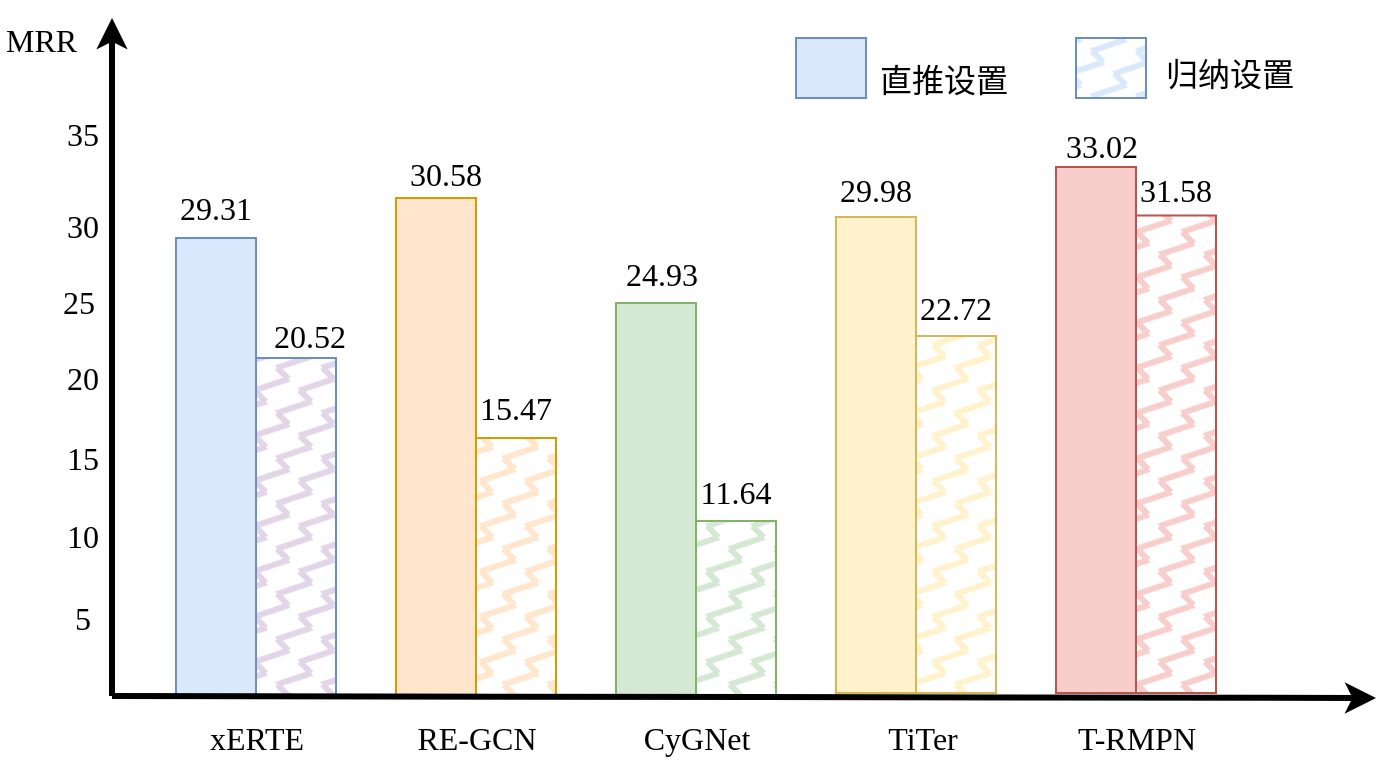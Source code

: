 <mxfile version="26.2.13">
  <diagram id="07fea595-8f29-1299-0266-81d95cde20df" name="Page-1">
    <mxGraphModel dx="-755" dy="170" grid="1" gridSize="10" guides="0" tooltips="1" connect="1" arrows="1" fold="1" page="1" pageScale="1" pageWidth="1169" pageHeight="827" background="none" math="0" shadow="0">
      <root>
        <mxCell id="0" />
        <mxCell id="1" parent="0" />
        <mxCell id="723" value="" style="whiteSpace=wrap;fillColor=#dae8fc;gradientDirection=east;strokeColor=#6c8ebf;html=1;fontFamily=Times New Roman;fontSize=16;" parent="1" vertex="1">
          <mxGeometry x="2470" y="1370" width="40" height="228.75" as="geometry" />
        </mxCell>
        <mxCell id="724" value="" style="whiteSpace=wrap;fillColor=#E1D5E7;gradientDirection=east;strokeColor=#6c8ebf;html=1;shadow=0;fillStyle=zigzag-line;textShadow=0;fontFamily=Times New Roman;fontSize=16;" parent="1" vertex="1">
          <mxGeometry x="2510" y="1430" width="40" height="168.75" as="geometry" />
        </mxCell>
        <mxCell id="727" value="" style="edgeStyle=none;html=1;fontColor=#000000;strokeWidth=3;strokeColor=#000000;fontFamily=Times New Roman;fontSize=16;" parent="1" edge="1">
          <mxGeometry width="100" height="100" relative="1" as="geometry">
            <mxPoint x="2438" y="1599" as="sourcePoint" />
            <mxPoint x="2438" y="1260" as="targetPoint" />
          </mxGeometry>
        </mxCell>
        <mxCell id="728" value="" style="whiteSpace=wrap;fillColor=#ffe6cc;gradientDirection=east;strokeColor=#d79b00;html=1;fillStyle=zigzag-line;fontFamily=Times New Roman;fontSize=16;" parent="1" vertex="1">
          <mxGeometry x="2620" y="1470" width="40" height="128.5" as="geometry" />
        </mxCell>
        <mxCell id="729" value="" style="whiteSpace=wrap;fillColor=#d5e8d4;gradientDirection=east;strokeColor=#82b366;html=1;fillStyle=zigzag-line;fontFamily=Times New Roman;fontSize=16;" parent="1" vertex="1">
          <mxGeometry x="2730" y="1511.5" width="40" height="87" as="geometry" />
        </mxCell>
        <mxCell id="730" value="" style="whiteSpace=wrap;fillColor=#f8cecc;gradientDirection=east;strokeColor=#b85450;html=1;fillStyle=zigzag-line;fontFamily=Times New Roman;fontSize=16;" parent="1" vertex="1">
          <mxGeometry x="2950" y="1358.75" width="40" height="238.75" as="geometry" />
        </mxCell>
        <mxCell id="731" value="" style="whiteSpace=wrap;fillColor=#fff2cc;gradientDirection=east;strokeColor=#d6b656;html=1;fillStyle=zigzag-line;fontFamily=Times New Roman;fontSize=16;" parent="1" vertex="1">
          <mxGeometry x="2840" y="1419" width="40" height="178.5" as="geometry" />
        </mxCell>
        <mxCell id="732" value="" style="whiteSpace=wrap;fillColor=#ffe6cc;gradientDirection=east;strokeColor=#d79b00;html=1;fontFamily=Times New Roman;fontSize=16;" parent="1" vertex="1">
          <mxGeometry x="2580" y="1350" width="40" height="248.75" as="geometry" />
        </mxCell>
        <mxCell id="733" value="" style="whiteSpace=wrap;fillColor=#d5e8d4;gradientDirection=east;strokeColor=#82b366;html=1;fontFamily=Times New Roman;fontSize=16;" parent="1" vertex="1">
          <mxGeometry x="2690" y="1402.5" width="40" height="196" as="geometry" />
        </mxCell>
        <mxCell id="734" value="" style="edgeStyle=none;html=1;fontColor=#000000;strokeWidth=3;strokeColor=#000000;fontFamily=Times New Roman;fontSize=16;" parent="1" edge="1">
          <mxGeometry width="100" height="100" relative="1" as="geometry">
            <mxPoint x="2438" y="1599" as="sourcePoint" />
            <mxPoint x="3070" y="1600" as="targetPoint" />
          </mxGeometry>
        </mxCell>
        <mxCell id="740" value="" style="whiteSpace=wrap;fillColor=#dae8fc;gradientDirection=east;strokeColor=#6c8ebf;html=1;fillStyle=zigzag-line;" parent="1" vertex="1">
          <mxGeometry x="2920.0" y="1270" width="35.0" height="30.0" as="geometry" />
        </mxCell>
        <mxCell id="741" value="" style="whiteSpace=wrap;fillColor=#dae8fc;gradientDirection=east;strokeColor=#6c8ebf;html=1;" parent="1" vertex="1">
          <mxGeometry x="2780" y="1270" width="35.0" height="30.0" as="geometry" />
        </mxCell>
        <mxCell id="742" value="&lt;font style=&quot;font-size: 16px;&quot; face=&quot;宋体&quot;&gt;直推设置&lt;/font&gt;" style="text;spacingTop=-5;html=1;points=[];fontSize=15;" parent="1" vertex="1">
          <mxGeometry x="2820" y="1280" width="80" height="20" as="geometry" />
        </mxCell>
        <mxCell id="743" value="&lt;font style=&quot;font-size: 16px;&quot; face=&quot;宋体&quot;&gt;归纳设置&lt;/font&gt;" style="text;spacingTop=-5;html=1;points=[];fontSize=15;" parent="1" vertex="1">
          <mxGeometry x="2963" y="1277" width="80" height="20" as="geometry" />
        </mxCell>
        <mxCell id="745" value="&lt;font&gt;MRR&lt;/font&gt;" style="text;spacingTop=-5;html=1;fontSize=16;fontStyle=0;points=[];fontFamily=Times New Roman;" parent="1" vertex="1">
          <mxGeometry x="2382.5" y="1260" width="80" height="20" as="geometry" />
        </mxCell>
        <mxCell id="746" value="5" style="text;spacingTop=-5;align=center;verticalAlign=middle;fontStyle=0;html=1;fontSize=16;points=[];fontFamily=Times New Roman;" parent="1" vertex="1">
          <mxGeometry x="2407.5" y="1539" width="30" height="46" as="geometry" />
        </mxCell>
        <mxCell id="750" value="" style="whiteSpace=wrap;fillColor=#f8cecc;gradientDirection=east;strokeColor=#b85450;html=1;fontFamily=Times New Roman;fontSize=16;" parent="1" vertex="1">
          <mxGeometry x="2910" y="1334.5" width="40" height="263" as="geometry" />
        </mxCell>
        <mxCell id="751" value="" style="whiteSpace=wrap;fillColor=#fff2cc;gradientDirection=east;strokeColor=#d6b656;html=1;fontFamily=Times New Roman;fontSize=16;" parent="1" vertex="1">
          <mxGeometry x="2800" y="1359.5" width="40" height="238" as="geometry" />
        </mxCell>
        <mxCell id="752" value="TiTer" style="text;spacingTop=-5;align=center;verticalAlign=middle;fontStyle=0;html=1;fontSize=16;points=[];strokeColor=none;fontFamily=Times New Roman;" parent="1" vertex="1">
          <mxGeometry x="2782.5" y="1607" width="120" height="30" as="geometry" />
        </mxCell>
        <mxCell id="T79YTn8RgPP93oUFXPmc-752" value="&lt;font&gt;29.31&lt;/font&gt;" style="text;html=1;align=center;verticalAlign=middle;whiteSpace=wrap;rounded=0;fontFamily=Times New Roman;fontSize=16;fontColor=default;labelBackgroundColor=none;" vertex="1" parent="1">
          <mxGeometry x="2450" y="1340" width="80" height="30" as="geometry" />
        </mxCell>
        <mxCell id="T79YTn8RgPP93oUFXPmc-753" value="RE-GCN" style="text;spacingTop=-5;align=center;verticalAlign=middle;fontStyle=0;html=1;fontSize=16;points=[];strokeColor=none;fontFamily=Times New Roman;" vertex="1" parent="1">
          <mxGeometry x="2560" y="1607" width="120" height="30" as="geometry" />
        </mxCell>
        <mxCell id="T79YTn8RgPP93oUFXPmc-755" value="xERTE" style="text;spacingTop=-5;align=center;verticalAlign=middle;fontStyle=0;html=1;fontSize=16;points=[];strokeColor=none;fontFamily=Times New Roman;" vertex="1" parent="1">
          <mxGeometry x="2450" y="1607" width="120" height="30" as="geometry" />
        </mxCell>
        <mxCell id="T79YTn8RgPP93oUFXPmc-758" value="CyGNet" style="text;spacingTop=-5;align=center;verticalAlign=middle;fontStyle=0;html=1;fontSize=16;points=[];strokeColor=none;fontFamily=Times New Roman;" vertex="1" parent="1">
          <mxGeometry x="2670" y="1607" width="120" height="30" as="geometry" />
        </mxCell>
        <mxCell id="T79YTn8RgPP93oUFXPmc-759" value="T-RMPN" style="text;spacingTop=-5;align=center;verticalAlign=middle;fontStyle=0;html=1;fontSize=16;points=[];strokeColor=none;fontFamily=Times New Roman;" vertex="1" parent="1">
          <mxGeometry x="2890" y="1607" width="120" height="30" as="geometry" />
        </mxCell>
        <mxCell id="T79YTn8RgPP93oUFXPmc-760" value="&lt;font&gt;30.58&lt;/font&gt;" style="text;html=1;align=center;verticalAlign=middle;whiteSpace=wrap;rounded=0;fontFamily=Times New Roman;fontSize=16;fontColor=default;labelBackgroundColor=none;" vertex="1" parent="1">
          <mxGeometry x="2565" y="1323" width="80" height="30" as="geometry" />
        </mxCell>
        <mxCell id="T79YTn8RgPP93oUFXPmc-761" value="&lt;font&gt;24.93&lt;/font&gt;" style="text;html=1;align=center;verticalAlign=middle;whiteSpace=wrap;rounded=0;fontFamily=Times New Roman;fontSize=16;fontColor=default;labelBackgroundColor=none;" vertex="1" parent="1">
          <mxGeometry x="2672.5" y="1372.5" width="80" height="30" as="geometry" />
        </mxCell>
        <mxCell id="T79YTn8RgPP93oUFXPmc-762" value="&lt;font&gt;29.98&lt;/font&gt;" style="text;html=1;align=center;verticalAlign=middle;whiteSpace=wrap;rounded=0;fontFamily=Times New Roman;fontSize=16;fontColor=default;labelBackgroundColor=none;" vertex="1" parent="1">
          <mxGeometry x="2780" y="1330.5" width="80" height="30" as="geometry" />
        </mxCell>
        <mxCell id="T79YTn8RgPP93oUFXPmc-763" value="&lt;font&gt;33.02&lt;/font&gt;" style="text;html=1;align=center;verticalAlign=middle;whiteSpace=wrap;rounded=0;fontFamily=Times New Roman;fontSize=16;fontColor=default;labelBackgroundColor=none;" vertex="1" parent="1">
          <mxGeometry x="2893" y="1309" width="80" height="30" as="geometry" />
        </mxCell>
        <mxCell id="T79YTn8RgPP93oUFXPmc-764" value="&lt;font&gt;20.52&lt;/font&gt;" style="text;html=1;align=center;verticalAlign=middle;whiteSpace=wrap;rounded=0;fontFamily=Times New Roman;fontSize=16;fontColor=default;labelBackgroundColor=none;" vertex="1" parent="1">
          <mxGeometry x="2497" y="1404" width="80" height="30" as="geometry" />
        </mxCell>
        <mxCell id="T79YTn8RgPP93oUFXPmc-766" value="&lt;font&gt;15.47&lt;/font&gt;" style="text;html=1;align=center;verticalAlign=middle;whiteSpace=wrap;rounded=0;fontFamily=Times New Roman;fontSize=16;fontColor=default;labelBackgroundColor=none;" vertex="1" parent="1">
          <mxGeometry x="2600" y="1440" width="80" height="30" as="geometry" />
        </mxCell>
        <mxCell id="T79YTn8RgPP93oUFXPmc-767" value="&lt;font&gt;11.64&lt;/font&gt;" style="text;html=1;align=center;verticalAlign=middle;whiteSpace=wrap;rounded=0;fontFamily=Times New Roman;fontSize=16;fontColor=default;labelBackgroundColor=none;" vertex="1" parent="1">
          <mxGeometry x="2710" y="1481.5" width="80" height="30" as="geometry" />
        </mxCell>
        <mxCell id="T79YTn8RgPP93oUFXPmc-768" value="&lt;font&gt;22.72&lt;/font&gt;" style="text;html=1;align=center;verticalAlign=middle;whiteSpace=wrap;rounded=0;fontFamily=Times New Roman;fontSize=16;fontColor=default;labelBackgroundColor=none;" vertex="1" parent="1">
          <mxGeometry x="2820" y="1390" width="80" height="30" as="geometry" />
        </mxCell>
        <mxCell id="T79YTn8RgPP93oUFXPmc-769" value="&lt;font&gt;31.58&lt;/font&gt;" style="text;html=1;align=center;verticalAlign=middle;whiteSpace=wrap;rounded=0;fontFamily=Times New Roman;fontSize=16;fontColor=default;labelBackgroundColor=none;" vertex="1" parent="1">
          <mxGeometry x="2930" y="1330.5" width="80" height="30" as="geometry" />
        </mxCell>
        <mxCell id="T79YTn8RgPP93oUFXPmc-770" value="10" style="text;spacingTop=-5;align=center;verticalAlign=middle;fontStyle=0;html=1;fontSize=16;points=[];fontFamily=Times New Roman;" vertex="1" parent="1">
          <mxGeometry x="2407.5" y="1498" width="30" height="46" as="geometry" />
        </mxCell>
        <mxCell id="T79YTn8RgPP93oUFXPmc-771" value="15" style="text;spacingTop=-5;align=center;verticalAlign=middle;fontStyle=0;html=1;fontSize=16;points=[];fontFamily=Times New Roman;" vertex="1" parent="1">
          <mxGeometry x="2407.5" y="1459" width="30" height="46" as="geometry" />
        </mxCell>
        <mxCell id="T79YTn8RgPP93oUFXPmc-773" value="20" style="text;spacingTop=-5;align=center;verticalAlign=middle;fontStyle=0;html=1;fontSize=16;points=[];fontFamily=Times New Roman;" vertex="1" parent="1">
          <mxGeometry x="2407.5" y="1419" width="30" height="46" as="geometry" />
        </mxCell>
        <mxCell id="T79YTn8RgPP93oUFXPmc-774" value="30" style="text;spacingTop=-5;align=center;verticalAlign=middle;fontStyle=0;html=1;fontSize=16;points=[];fontFamily=Times New Roman;" vertex="1" parent="1">
          <mxGeometry x="2407.5" y="1343" width="30" height="46" as="geometry" />
        </mxCell>
        <mxCell id="T79YTn8RgPP93oUFXPmc-775" value="25" style="text;spacingTop=-5;align=center;verticalAlign=middle;fontStyle=0;html=1;fontSize=16;points=[];fontFamily=Times New Roman;" vertex="1" parent="1">
          <mxGeometry x="2406" y="1381" width="30" height="46" as="geometry" />
        </mxCell>
        <mxCell id="T79YTn8RgPP93oUFXPmc-776" value="35" style="text;spacingTop=-5;align=center;verticalAlign=middle;fontStyle=0;html=1;fontSize=16;points=[];fontFamily=Times New Roman;" vertex="1" parent="1">
          <mxGeometry x="2407.5" y="1297" width="30" height="46" as="geometry" />
        </mxCell>
      </root>
    </mxGraphModel>
  </diagram>
</mxfile>
